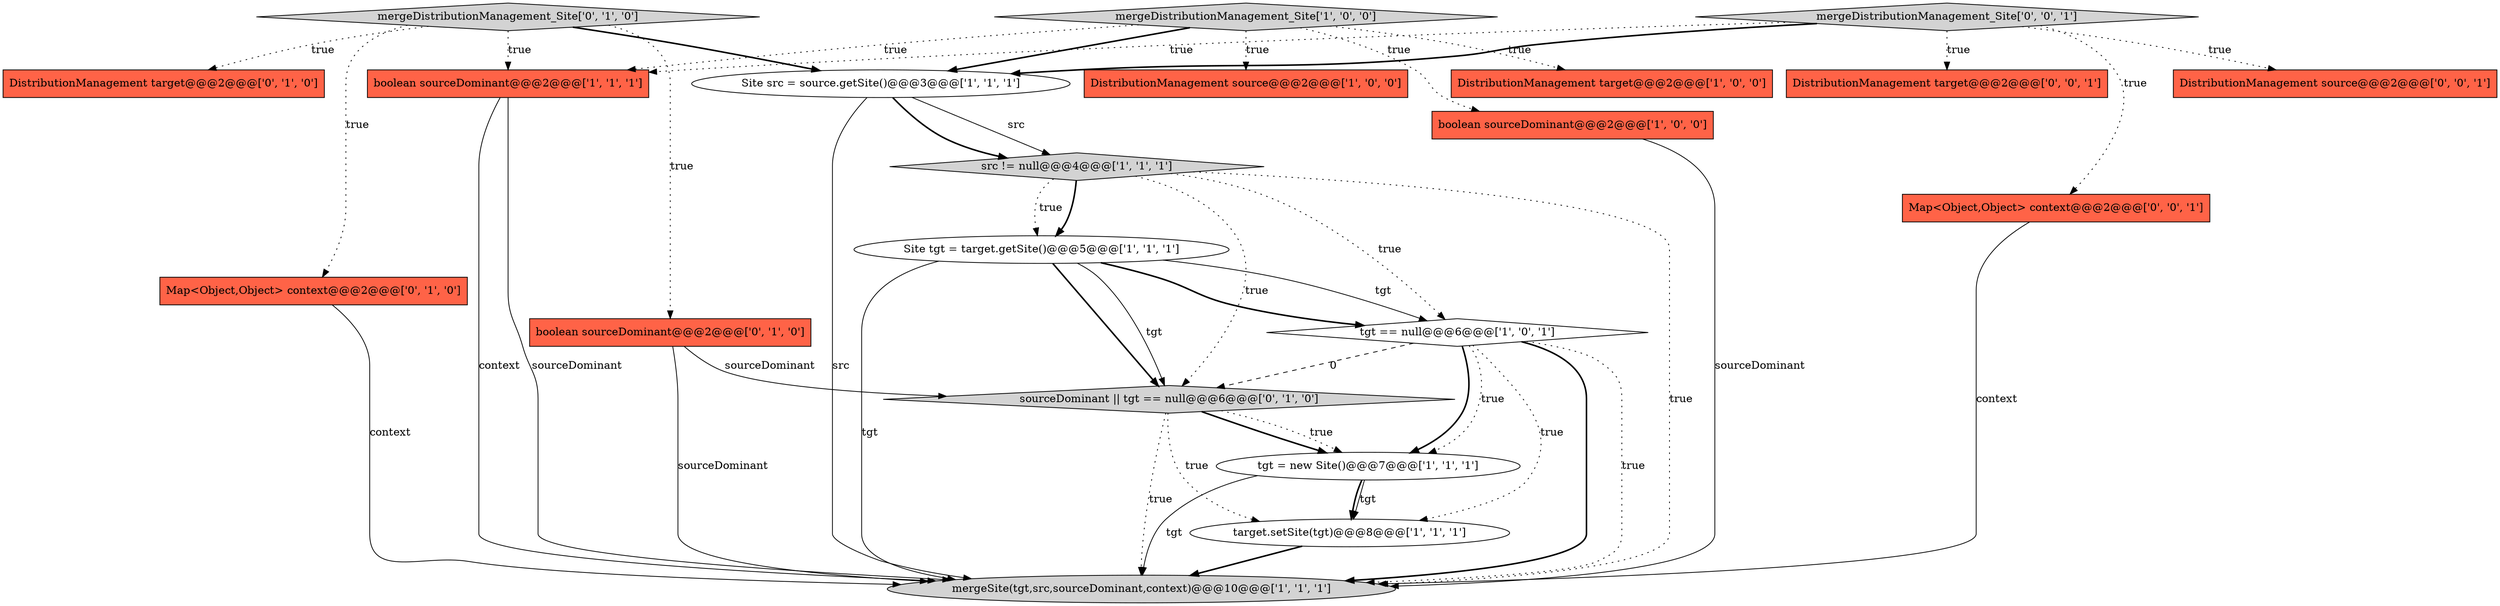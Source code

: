 digraph {
14 [style = filled, label = "DistributionManagement target@@@2@@@['0', '1', '0']", fillcolor = tomato, shape = box image = "AAA0AAABBB2BBB"];
11 [style = filled, label = "tgt = new Site()@@@7@@@['1', '1', '1']", fillcolor = white, shape = ellipse image = "AAA0AAABBB1BBB"];
2 [style = filled, label = "mergeDistributionManagement_Site['1', '0', '0']", fillcolor = lightgray, shape = diamond image = "AAA0AAABBB1BBB"];
5 [style = filled, label = "DistributionManagement source@@@2@@@['1', '0', '0']", fillcolor = tomato, shape = box image = "AAA0AAABBB1BBB"];
1 [style = filled, label = "target.setSite(tgt)@@@8@@@['1', '1', '1']", fillcolor = white, shape = ellipse image = "AAA0AAABBB1BBB"];
8 [style = filled, label = "boolean sourceDominant@@@2@@@['1', '1', '1']", fillcolor = tomato, shape = box image = "AAA0AAABBB1BBB"];
3 [style = filled, label = "Site src = source.getSite()@@@3@@@['1', '1', '1']", fillcolor = white, shape = ellipse image = "AAA0AAABBB1BBB"];
18 [style = filled, label = "DistributionManagement target@@@2@@@['0', '0', '1']", fillcolor = tomato, shape = box image = "AAA0AAABBB3BBB"];
17 [style = filled, label = "Map<Object,Object> context@@@2@@@['0', '0', '1']", fillcolor = tomato, shape = box image = "AAA0AAABBB3BBB"];
16 [style = filled, label = "sourceDominant || tgt == null@@@6@@@['0', '1', '0']", fillcolor = lightgray, shape = diamond image = "AAA1AAABBB2BBB"];
10 [style = filled, label = "mergeSite(tgt,src,sourceDominant,context)@@@10@@@['1', '1', '1']", fillcolor = lightgray, shape = ellipse image = "AAA0AAABBB1BBB"];
20 [style = filled, label = "DistributionManagement source@@@2@@@['0', '0', '1']", fillcolor = tomato, shape = box image = "AAA0AAABBB3BBB"];
4 [style = filled, label = "tgt == null@@@6@@@['1', '0', '1']", fillcolor = white, shape = diamond image = "AAA0AAABBB1BBB"];
7 [style = filled, label = "boolean sourceDominant@@@2@@@['1', '0', '0']", fillcolor = tomato, shape = box image = "AAA0AAABBB1BBB"];
12 [style = filled, label = "boolean sourceDominant@@@2@@@['0', '1', '0']", fillcolor = tomato, shape = box image = "AAA0AAABBB2BBB"];
0 [style = filled, label = "src != null@@@4@@@['1', '1', '1']", fillcolor = lightgray, shape = diamond image = "AAA0AAABBB1BBB"];
9 [style = filled, label = "Site tgt = target.getSite()@@@5@@@['1', '1', '1']", fillcolor = white, shape = ellipse image = "AAA0AAABBB1BBB"];
15 [style = filled, label = "mergeDistributionManagement_Site['0', '1', '0']", fillcolor = lightgray, shape = diamond image = "AAA0AAABBB2BBB"];
13 [style = filled, label = "Map<Object,Object> context@@@2@@@['0', '1', '0']", fillcolor = tomato, shape = box image = "AAA0AAABBB2BBB"];
19 [style = filled, label = "mergeDistributionManagement_Site['0', '0', '1']", fillcolor = lightgray, shape = diamond image = "AAA0AAABBB3BBB"];
6 [style = filled, label = "DistributionManagement target@@@2@@@['1', '0', '0']", fillcolor = tomato, shape = box image = "AAA0AAABBB1BBB"];
0->10 [style = dotted, label="true"];
19->3 [style = bold, label=""];
0->16 [style = dotted, label="true"];
8->10 [style = solid, label="sourceDominant"];
1->10 [style = bold, label=""];
15->13 [style = dotted, label="true"];
7->10 [style = solid, label="sourceDominant"];
9->4 [style = bold, label=""];
3->10 [style = solid, label="src"];
2->8 [style = dotted, label="true"];
9->16 [style = solid, label="tgt"];
4->11 [style = bold, label=""];
9->16 [style = bold, label=""];
4->10 [style = dotted, label="true"];
0->9 [style = bold, label=""];
2->5 [style = dotted, label="true"];
12->16 [style = solid, label="sourceDominant"];
9->4 [style = solid, label="tgt"];
4->11 [style = dotted, label="true"];
4->16 [style = dashed, label="0"];
2->6 [style = dotted, label="true"];
11->1 [style = bold, label=""];
3->0 [style = solid, label="src"];
4->1 [style = dotted, label="true"];
12->10 [style = solid, label="sourceDominant"];
16->1 [style = dotted, label="true"];
13->10 [style = solid, label="context"];
19->8 [style = dotted, label="true"];
11->10 [style = solid, label="tgt"];
19->20 [style = dotted, label="true"];
2->3 [style = bold, label=""];
11->1 [style = solid, label="tgt"];
15->8 [style = dotted, label="true"];
9->10 [style = solid, label="tgt"];
0->9 [style = dotted, label="true"];
16->10 [style = dotted, label="true"];
3->0 [style = bold, label=""];
8->10 [style = solid, label="context"];
15->3 [style = bold, label=""];
16->11 [style = dotted, label="true"];
4->10 [style = bold, label=""];
19->17 [style = dotted, label="true"];
0->4 [style = dotted, label="true"];
15->14 [style = dotted, label="true"];
16->11 [style = bold, label=""];
17->10 [style = solid, label="context"];
2->7 [style = dotted, label="true"];
15->12 [style = dotted, label="true"];
19->18 [style = dotted, label="true"];
}
